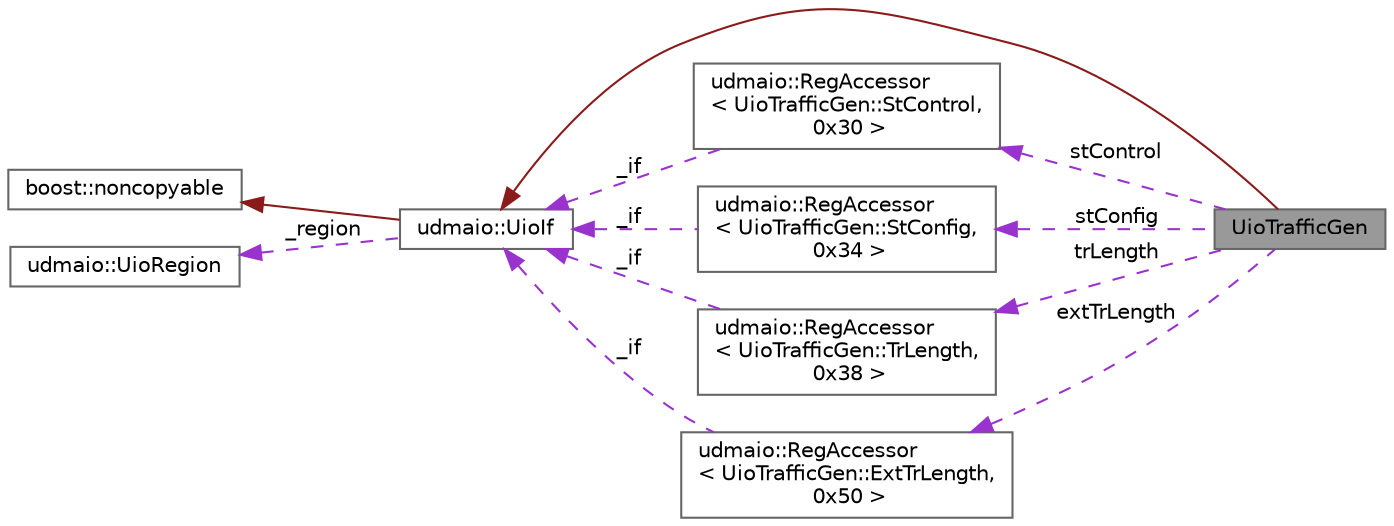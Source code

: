 digraph "UioTrafficGen"
{
 // INTERACTIVE_SVG=YES
 // LATEX_PDF_SIZE
  bgcolor="transparent";
  edge [fontname=Helvetica,fontsize=10,labelfontname=Helvetica,labelfontsize=10];
  node [fontname=Helvetica,fontsize=10,shape=box,height=0.2,width=0.4];
  rankdir="LR";
  Node1 [label="UioTrafficGen",height=0.2,width=0.4,color="gray40", fillcolor="grey60", style="filled", fontcolor="black",tooltip="Interface to LFSR core of the demo application."];
  Node2 -> Node1 [dir="back",color="firebrick4",style="solid"];
  Node2 [label="udmaio::UioIf",height=0.2,width=0.4,color="gray40", fillcolor="white", style="filled",URL="$classudmaio_1_1_uio_if.html",tooltip="Base class for UIO interfaces."];
  Node3 -> Node2 [dir="back",color="firebrick4",style="solid"];
  Node3 [label="boost::noncopyable",height=0.2,width=0.4,color="gray40", fillcolor="white", style="filled",tooltip=" "];
  Node4 -> Node2 [dir="back",color="darkorchid3",style="dashed",label=" _region" ];
  Node4 [label="udmaio::UioRegion",height=0.2,width=0.4,color="gray40", fillcolor="white", style="filled",URL="$structudmaio_1_1_uio_region.html",tooltip="General-purpose struct to define a memory area."];
  Node5 -> Node1 [dir="back",color="darkorchid3",style="dashed",label=" stControl" ];
  Node5 [label="udmaio::RegAccessor\l\< UioTrafficGen::StControl,\l 0x30 \>",height=0.2,width=0.4,color="gray40", fillcolor="white", style="filled",URL="$classudmaio_1_1_reg_accessor.html",tooltip=" "];
  Node2 -> Node5 [dir="back",color="darkorchid3",style="dashed",label=" _if" ];
  Node6 -> Node1 [dir="back",color="darkorchid3",style="dashed",label=" stConfig" ];
  Node6 [label="udmaio::RegAccessor\l\< UioTrafficGen::StConfig,\l 0x34 \>",height=0.2,width=0.4,color="gray40", fillcolor="white", style="filled",URL="$classudmaio_1_1_reg_accessor.html",tooltip=" "];
  Node2 -> Node6 [dir="back",color="darkorchid3",style="dashed",label=" _if" ];
  Node7 -> Node1 [dir="back",color="darkorchid3",style="dashed",label=" trLength" ];
  Node7 [label="udmaio::RegAccessor\l\< UioTrafficGen::TrLength,\l 0x38 \>",height=0.2,width=0.4,color="gray40", fillcolor="white", style="filled",URL="$classudmaio_1_1_reg_accessor.html",tooltip=" "];
  Node2 -> Node7 [dir="back",color="darkorchid3",style="dashed",label=" _if" ];
  Node8 -> Node1 [dir="back",color="darkorchid3",style="dashed",label=" extTrLength" ];
  Node8 [label="udmaio::RegAccessor\l\< UioTrafficGen::ExtTrLength,\l 0x50 \>",height=0.2,width=0.4,color="gray40", fillcolor="white", style="filled",URL="$classudmaio_1_1_reg_accessor.html",tooltip=" "];
  Node2 -> Node8 [dir="back",color="darkorchid3",style="dashed",label=" _if" ];
}
